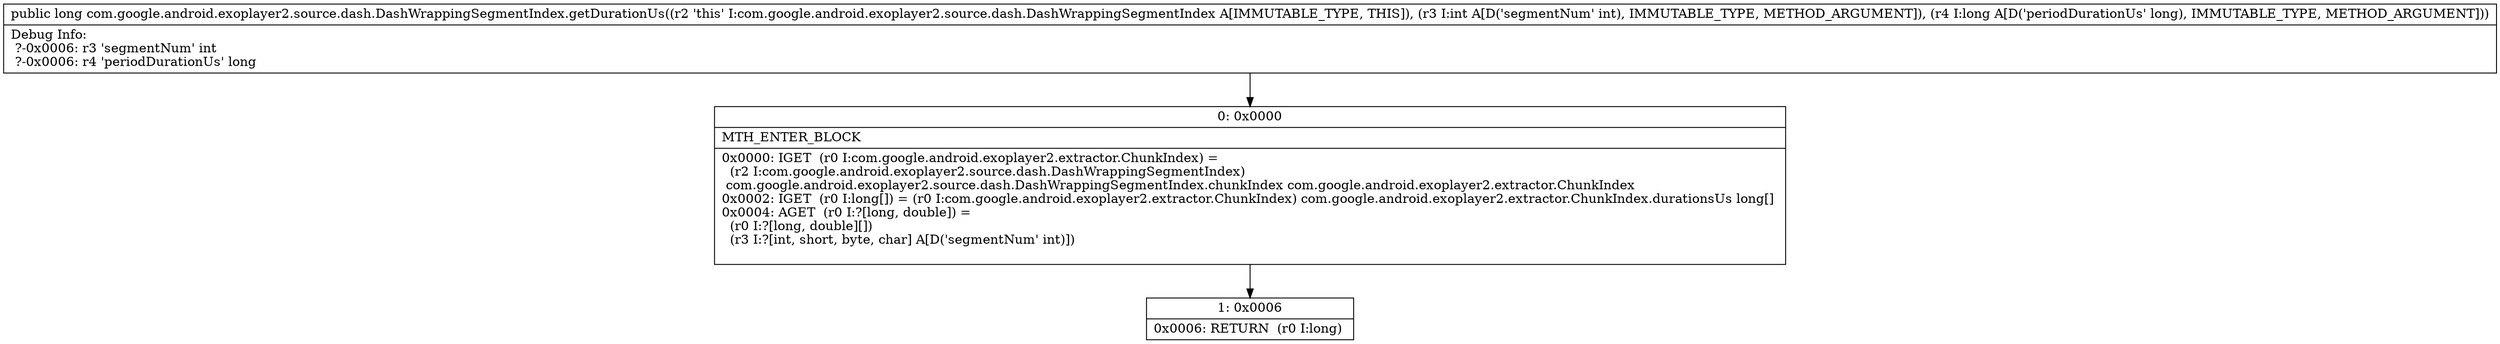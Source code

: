 digraph "CFG forcom.google.android.exoplayer2.source.dash.DashWrappingSegmentIndex.getDurationUs(IJ)J" {
Node_0 [shape=record,label="{0\:\ 0x0000|MTH_ENTER_BLOCK\l|0x0000: IGET  (r0 I:com.google.android.exoplayer2.extractor.ChunkIndex) = \l  (r2 I:com.google.android.exoplayer2.source.dash.DashWrappingSegmentIndex)\l com.google.android.exoplayer2.source.dash.DashWrappingSegmentIndex.chunkIndex com.google.android.exoplayer2.extractor.ChunkIndex \l0x0002: IGET  (r0 I:long[]) = (r0 I:com.google.android.exoplayer2.extractor.ChunkIndex) com.google.android.exoplayer2.extractor.ChunkIndex.durationsUs long[] \l0x0004: AGET  (r0 I:?[long, double]) = \l  (r0 I:?[long, double][])\l  (r3 I:?[int, short, byte, char] A[D('segmentNum' int)])\l \l}"];
Node_1 [shape=record,label="{1\:\ 0x0006|0x0006: RETURN  (r0 I:long) \l}"];
MethodNode[shape=record,label="{public long com.google.android.exoplayer2.source.dash.DashWrappingSegmentIndex.getDurationUs((r2 'this' I:com.google.android.exoplayer2.source.dash.DashWrappingSegmentIndex A[IMMUTABLE_TYPE, THIS]), (r3 I:int A[D('segmentNum' int), IMMUTABLE_TYPE, METHOD_ARGUMENT]), (r4 I:long A[D('periodDurationUs' long), IMMUTABLE_TYPE, METHOD_ARGUMENT]))  | Debug Info:\l  ?\-0x0006: r3 'segmentNum' int\l  ?\-0x0006: r4 'periodDurationUs' long\l}"];
MethodNode -> Node_0;
Node_0 -> Node_1;
}

